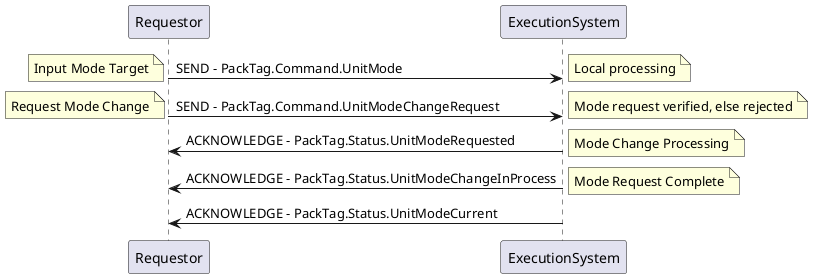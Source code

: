 @startuml
Requestor -> ExecutionSystem : SEND - PackTag.Command.UnitMode
note left : Input Mode Target
note right : Local processing

Requestor -> ExecutionSystem : SEND - PackTag.Command.UnitModeChangeRequest
note left : Request Mode Change
note right : Mode request verified, else rejected

Requestor <- ExecutionSystem : ACKNOWLEDGE - PackTag.Status.UnitModeRequested
note right : Mode Change Processing

Requestor <- ExecutionSystem : ACKNOWLEDGE - PackTag.Status.UnitModeChangeInProcess
note right : Mode Request Complete

Requestor <- ExecutionSystem : ACKNOWLEDGE - PackTag.Status.UnitModeCurrent
@enduml